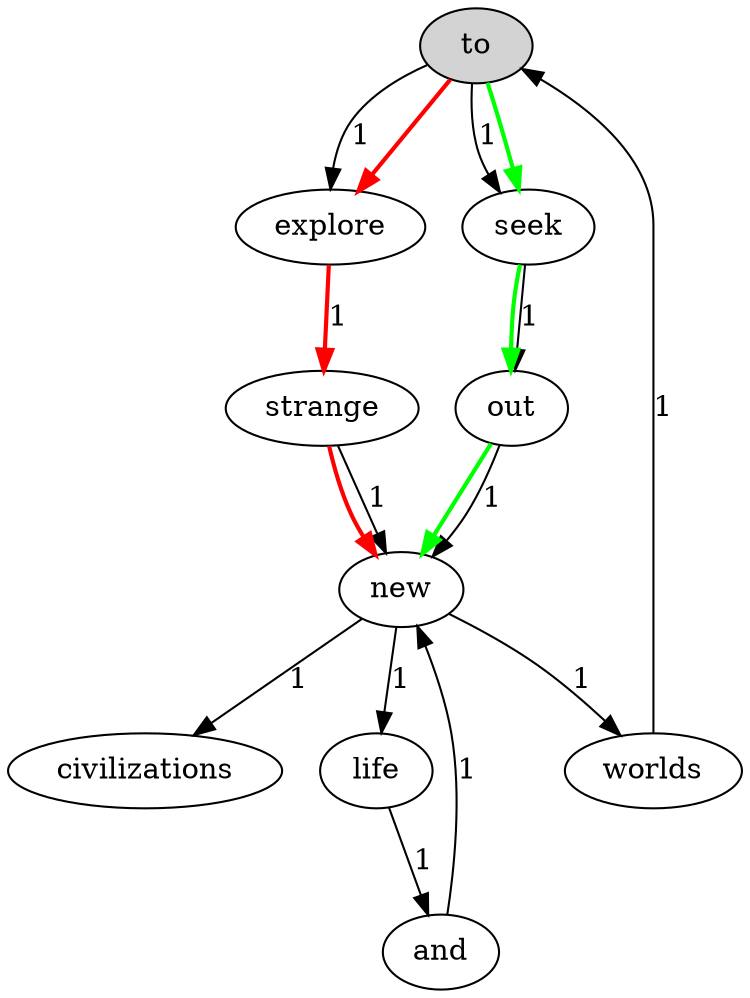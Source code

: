 digraph G {
	to [style=filled, fillcolor=lightgray];
	new -> worlds [label="1"];
	new -> civilizations [label="1"];
	new -> life [label="1"];
	worlds -> to [label="1"];
	explore -> strange [label="1"];
	and -> new [label="1"];
	to -> explore [label="1"];
	to -> seek [label="1"];
	seek -> out [label="1"];
	strange -> new [label="1"];
	life -> and [label="1"];
	out -> new [label="1"];
	to -> explore [color="red", penwidth=2];
	explore -> strange [color="red", penwidth=2];
	strange -> new [color="red", penwidth=2];
	to -> seek [color="green", penwidth=2];
	seek -> out [color="green", penwidth=2];
	out -> new [color="green", penwidth=2];
}
